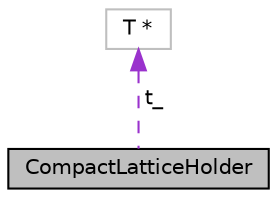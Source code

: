 digraph "CompactLatticeHolder"
{
  edge [fontname="Helvetica",fontsize="10",labelfontname="Helvetica",labelfontsize="10"];
  node [fontname="Helvetica",fontsize="10",shape=record];
  Node1 [label="CompactLatticeHolder",height=0.2,width=0.4,color="black", fillcolor="grey75", style="filled", fontcolor="black"];
  Node2 -> Node1 [dir="back",color="darkorchid3",fontsize="10",style="dashed",label=" t_" ,fontname="Helvetica"];
  Node2 [label="T *",height=0.2,width=0.4,color="grey75", fillcolor="white", style="filled"];
}
